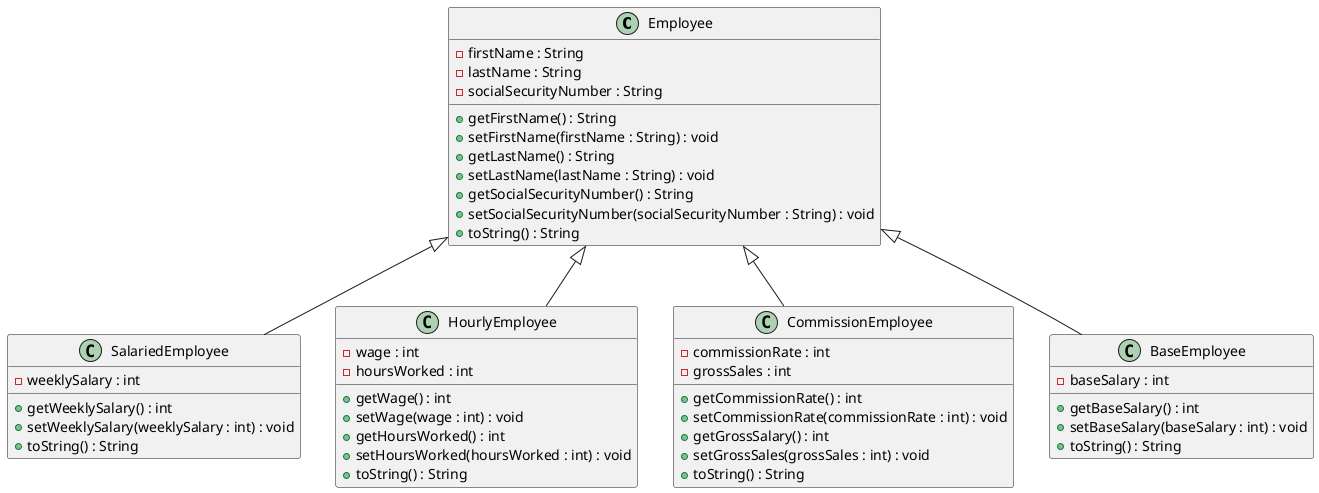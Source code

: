 @startuml

class Employee {
    - firstName : String
    - lastName : String
    - socialSecurityNumber : String
    + getFirstName() : String
    + setFirstName(firstName : String) : void
    + getLastName() : String
    + setLastName(lastName : String) : void
    + getSocialSecurityNumber() : String
    + setSocialSecurityNumber(socialSecurityNumber : String) : void
    + toString() : String
}

class SalariedEmployee extends Employee {
    - weeklySalary : int
    + getWeeklySalary() : int
    + setWeeklySalary(weeklySalary : int) : void
    + toString() : String
}

class HourlyEmployee extends Employee{
    - wage : int
    - hoursWorked : int
    + getWage() : int
    + setWage(wage : int) : void
    + getHoursWorked() : int
    + setHoursWorked(hoursWorked : int) : void
    + toString() : String
}

class CommissionEmployee extends Employee {
    - commissionRate : int
    - grossSales : int
    + getCommissionRate() : int
    + setCommissionRate(commissionRate : int) : void
    + getGrossSalary() : int
    + setGrossSales(grossSales : int) : void
    + toString() : String
}

class BaseEmployee extends Employee {
    - baseSalary : int
    + getBaseSalary() : int
    + setBaseSalary(baseSalary : int) : void
    + toString() : String
}

@enduml